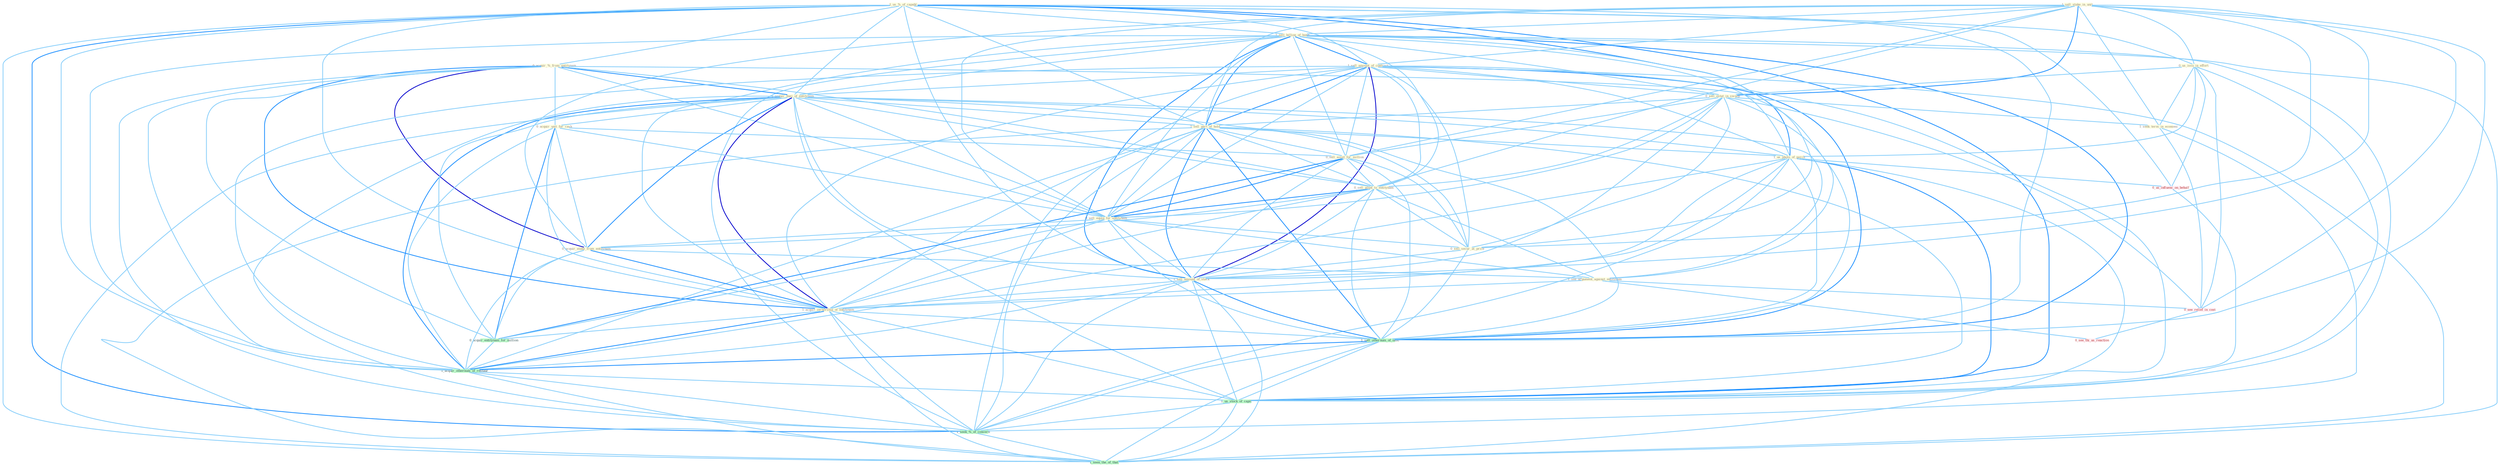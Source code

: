Graph G{ 
    node
    [shape=polygon,style=filled,width=.5,height=.06,color="#BDFCC9",fixedsize=true,fontsize=4,
    fontcolor="#2f4f4f"];
    {node
    [color="#ffffe0", fontcolor="#8b7d6b"] "1_us_%_of_capabl " "1_sell_stake_in_unit " "1_sell_billion_of_bond " "0_acquir_%_from_entitynam " "1_sell_amount_of_contract " "1_acquir_busi_of_entitynam " "0_acquir_unit_for_cash " "0_us_issu_in_effort " "0_sell_estat_in_swoop " "1_sell_part_of_hold " "0_sell_asset_for_million " "0_sell_plant_to_entitynam " "1_seek_term_in_economi " "1_us_photo_of_porch " "0_sell_equip_for_entitynam " "0_sell_secur_at_price " "1_sell_amount_of_stock " "0_acquir_stake_from_entitynam " "1_see_argument_against_entitynam " "1_acquir_ownership_of_entitynam "}
{node [color="#fff0f5", fontcolor="#b22222"] "0_us_influenc_on_behalf " "0_see_relief_in_cost " "0_see_thi_as_reaction "}
edge [color="#B0E2FF"];

	"1_us_%_of_capabl " -- "1_sell_billion_of_bond " [w="1", color="#87cefa" ];
	"1_us_%_of_capabl " -- "0_acquir_%_from_entitynam " [w="1", color="#87cefa" ];
	"1_us_%_of_capabl " -- "1_sell_amount_of_contract " [w="1", color="#87cefa" ];
	"1_us_%_of_capabl " -- "1_acquir_busi_of_entitynam " [w="1", color="#87cefa" ];
	"1_us_%_of_capabl " -- "0_us_issu_in_effort " [w="1", color="#87cefa" ];
	"1_us_%_of_capabl " -- "1_sell_part_of_hold " [w="1", color="#87cefa" ];
	"1_us_%_of_capabl " -- "1_us_photo_of_porch " [w="2", color="#1e90ff" , len=0.8];
	"1_us_%_of_capabl " -- "1_sell_amount_of_stock " [w="1", color="#87cefa" ];
	"1_us_%_of_capabl " -- "1_acquir_ownership_of_entitynam " [w="1", color="#87cefa" ];
	"1_us_%_of_capabl " -- "1_sell_othernum_of_offic " [w="1", color="#87cefa" ];
	"1_us_%_of_capabl " -- "0_us_influenc_on_behalf " [w="1", color="#87cefa" ];
	"1_us_%_of_capabl " -- "1_acquir_othernum_of_restaur " [w="1", color="#87cefa" ];
	"1_us_%_of_capabl " -- "1_us_stock_of_capit " [w="2", color="#1e90ff" , len=0.8];
	"1_us_%_of_capabl " -- "1_seek_%_of_concern " [w="2", color="#1e90ff" , len=0.8];
	"1_us_%_of_capabl " -- "1_seen_the_of_that " [w="1", color="#87cefa" ];
	"1_sell_stake_in_unit " -- "1_sell_billion_of_bond " [w="1", color="#87cefa" ];
	"1_sell_stake_in_unit " -- "1_sell_amount_of_contract " [w="1", color="#87cefa" ];
	"1_sell_stake_in_unit " -- "0_us_issu_in_effort " [w="1", color="#87cefa" ];
	"1_sell_stake_in_unit " -- "0_sell_estat_in_swoop " [w="2", color="#1e90ff" , len=0.8];
	"1_sell_stake_in_unit " -- "1_sell_part_of_hold " [w="1", color="#87cefa" ];
	"1_sell_stake_in_unit " -- "0_sell_asset_for_million " [w="1", color="#87cefa" ];
	"1_sell_stake_in_unit " -- "0_sell_plant_to_entitynam " [w="1", color="#87cefa" ];
	"1_sell_stake_in_unit " -- "1_seek_term_in_economi " [w="1", color="#87cefa" ];
	"1_sell_stake_in_unit " -- "0_sell_equip_for_entitynam " [w="1", color="#87cefa" ];
	"1_sell_stake_in_unit " -- "0_sell_secur_at_price " [w="1", color="#87cefa" ];
	"1_sell_stake_in_unit " -- "1_sell_amount_of_stock " [w="1", color="#87cefa" ];
	"1_sell_stake_in_unit " -- "0_acquir_stake_from_entitynam " [w="1", color="#87cefa" ];
	"1_sell_stake_in_unit " -- "1_sell_othernum_of_offic " [w="1", color="#87cefa" ];
	"1_sell_stake_in_unit " -- "0_see_relief_in_cost " [w="1", color="#87cefa" ];
	"1_sell_billion_of_bond " -- "1_sell_amount_of_contract " [w="2", color="#1e90ff" , len=0.8];
	"1_sell_billion_of_bond " -- "1_acquir_busi_of_entitynam " [w="1", color="#87cefa" ];
	"1_sell_billion_of_bond " -- "0_sell_estat_in_swoop " [w="1", color="#87cefa" ];
	"1_sell_billion_of_bond " -- "1_sell_part_of_hold " [w="2", color="#1e90ff" , len=0.8];
	"1_sell_billion_of_bond " -- "0_sell_asset_for_million " [w="1", color="#87cefa" ];
	"1_sell_billion_of_bond " -- "0_sell_plant_to_entitynam " [w="1", color="#87cefa" ];
	"1_sell_billion_of_bond " -- "1_us_photo_of_porch " [w="1", color="#87cefa" ];
	"1_sell_billion_of_bond " -- "0_sell_equip_for_entitynam " [w="1", color="#87cefa" ];
	"1_sell_billion_of_bond " -- "0_sell_secur_at_price " [w="1", color="#87cefa" ];
	"1_sell_billion_of_bond " -- "1_sell_amount_of_stock " [w="2", color="#1e90ff" , len=0.8];
	"1_sell_billion_of_bond " -- "1_acquir_ownership_of_entitynam " [w="1", color="#87cefa" ];
	"1_sell_billion_of_bond " -- "1_sell_othernum_of_offic " [w="2", color="#1e90ff" , len=0.8];
	"1_sell_billion_of_bond " -- "1_acquir_othernum_of_restaur " [w="1", color="#87cefa" ];
	"1_sell_billion_of_bond " -- "1_us_stock_of_capit " [w="1", color="#87cefa" ];
	"1_sell_billion_of_bond " -- "1_seek_%_of_concern " [w="1", color="#87cefa" ];
	"1_sell_billion_of_bond " -- "1_seen_the_of_that " [w="1", color="#87cefa" ];
	"0_acquir_%_from_entitynam " -- "1_acquir_busi_of_entitynam " [w="2", color="#1e90ff" , len=0.8];
	"0_acquir_%_from_entitynam " -- "0_acquir_unit_for_cash " [w="1", color="#87cefa" ];
	"0_acquir_%_from_entitynam " -- "0_sell_plant_to_entitynam " [w="1", color="#87cefa" ];
	"0_acquir_%_from_entitynam " -- "0_sell_equip_for_entitynam " [w="1", color="#87cefa" ];
	"0_acquir_%_from_entitynam " -- "0_acquir_stake_from_entitynam " [w="3", color="#0000cd" , len=0.6];
	"0_acquir_%_from_entitynam " -- "1_see_argument_against_entitynam " [w="1", color="#87cefa" ];
	"0_acquir_%_from_entitynam " -- "1_acquir_ownership_of_entitynam " [w="2", color="#1e90ff" , len=0.8];
	"0_acquir_%_from_entitynam " -- "0_acquir_entitynam_for_million " [w="1", color="#87cefa" ];
	"0_acquir_%_from_entitynam " -- "1_acquir_othernum_of_restaur " [w="1", color="#87cefa" ];
	"0_acquir_%_from_entitynam " -- "1_seek_%_of_concern " [w="1", color="#87cefa" ];
	"1_sell_amount_of_contract " -- "1_acquir_busi_of_entitynam " [w="1", color="#87cefa" ];
	"1_sell_amount_of_contract " -- "0_sell_estat_in_swoop " [w="1", color="#87cefa" ];
	"1_sell_amount_of_contract " -- "1_sell_part_of_hold " [w="2", color="#1e90ff" , len=0.8];
	"1_sell_amount_of_contract " -- "0_sell_asset_for_million " [w="1", color="#87cefa" ];
	"1_sell_amount_of_contract " -- "0_sell_plant_to_entitynam " [w="1", color="#87cefa" ];
	"1_sell_amount_of_contract " -- "1_us_photo_of_porch " [w="1", color="#87cefa" ];
	"1_sell_amount_of_contract " -- "0_sell_equip_for_entitynam " [w="1", color="#87cefa" ];
	"1_sell_amount_of_contract " -- "0_sell_secur_at_price " [w="1", color="#87cefa" ];
	"1_sell_amount_of_contract " -- "1_sell_amount_of_stock " [w="3", color="#0000cd" , len=0.6];
	"1_sell_amount_of_contract " -- "1_acquir_ownership_of_entitynam " [w="1", color="#87cefa" ];
	"1_sell_amount_of_contract " -- "1_sell_othernum_of_offic " [w="2", color="#1e90ff" , len=0.8];
	"1_sell_amount_of_contract " -- "1_acquir_othernum_of_restaur " [w="1", color="#87cefa" ];
	"1_sell_amount_of_contract " -- "1_us_stock_of_capit " [w="1", color="#87cefa" ];
	"1_sell_amount_of_contract " -- "1_seek_%_of_concern " [w="1", color="#87cefa" ];
	"1_sell_amount_of_contract " -- "1_seen_the_of_that " [w="1", color="#87cefa" ];
	"1_acquir_busi_of_entitynam " -- "0_acquir_unit_for_cash " [w="1", color="#87cefa" ];
	"1_acquir_busi_of_entitynam " -- "1_sell_part_of_hold " [w="1", color="#87cefa" ];
	"1_acquir_busi_of_entitynam " -- "0_sell_plant_to_entitynam " [w="1", color="#87cefa" ];
	"1_acquir_busi_of_entitynam " -- "1_us_photo_of_porch " [w="1", color="#87cefa" ];
	"1_acquir_busi_of_entitynam " -- "0_sell_equip_for_entitynam " [w="1", color="#87cefa" ];
	"1_acquir_busi_of_entitynam " -- "1_sell_amount_of_stock " [w="1", color="#87cefa" ];
	"1_acquir_busi_of_entitynam " -- "0_acquir_stake_from_entitynam " [w="2", color="#1e90ff" , len=0.8];
	"1_acquir_busi_of_entitynam " -- "1_see_argument_against_entitynam " [w="1", color="#87cefa" ];
	"1_acquir_busi_of_entitynam " -- "1_acquir_ownership_of_entitynam " [w="3", color="#0000cd" , len=0.6];
	"1_acquir_busi_of_entitynam " -- "0_acquir_entitynam_for_million " [w="1", color="#87cefa" ];
	"1_acquir_busi_of_entitynam " -- "1_sell_othernum_of_offic " [w="1", color="#87cefa" ];
	"1_acquir_busi_of_entitynam " -- "1_acquir_othernum_of_restaur " [w="2", color="#1e90ff" , len=0.8];
	"1_acquir_busi_of_entitynam " -- "1_us_stock_of_capit " [w="1", color="#87cefa" ];
	"1_acquir_busi_of_entitynam " -- "1_seek_%_of_concern " [w="1", color="#87cefa" ];
	"1_acquir_busi_of_entitynam " -- "1_seen_the_of_that " [w="1", color="#87cefa" ];
	"0_acquir_unit_for_cash " -- "0_sell_asset_for_million " [w="1", color="#87cefa" ];
	"0_acquir_unit_for_cash " -- "0_sell_equip_for_entitynam " [w="1", color="#87cefa" ];
	"0_acquir_unit_for_cash " -- "0_acquir_stake_from_entitynam " [w="1", color="#87cefa" ];
	"0_acquir_unit_for_cash " -- "1_acquir_ownership_of_entitynam " [w="1", color="#87cefa" ];
	"0_acquir_unit_for_cash " -- "0_acquir_entitynam_for_million " [w="2", color="#1e90ff" , len=0.8];
	"0_acquir_unit_for_cash " -- "1_acquir_othernum_of_restaur " [w="1", color="#87cefa" ];
	"0_us_issu_in_effort " -- "0_sell_estat_in_swoop " [w="1", color="#87cefa" ];
	"0_us_issu_in_effort " -- "1_seek_term_in_economi " [w="1", color="#87cefa" ];
	"0_us_issu_in_effort " -- "1_us_photo_of_porch " [w="1", color="#87cefa" ];
	"0_us_issu_in_effort " -- "0_us_influenc_on_behalf " [w="1", color="#87cefa" ];
	"0_us_issu_in_effort " -- "0_see_relief_in_cost " [w="1", color="#87cefa" ];
	"0_us_issu_in_effort " -- "1_us_stock_of_capit " [w="1", color="#87cefa" ];
	"0_sell_estat_in_swoop " -- "1_sell_part_of_hold " [w="1", color="#87cefa" ];
	"0_sell_estat_in_swoop " -- "0_sell_asset_for_million " [w="1", color="#87cefa" ];
	"0_sell_estat_in_swoop " -- "0_sell_plant_to_entitynam " [w="1", color="#87cefa" ];
	"0_sell_estat_in_swoop " -- "1_seek_term_in_economi " [w="1", color="#87cefa" ];
	"0_sell_estat_in_swoop " -- "0_sell_equip_for_entitynam " [w="1", color="#87cefa" ];
	"0_sell_estat_in_swoop " -- "0_sell_secur_at_price " [w="1", color="#87cefa" ];
	"0_sell_estat_in_swoop " -- "1_sell_amount_of_stock " [w="1", color="#87cefa" ];
	"0_sell_estat_in_swoop " -- "1_sell_othernum_of_offic " [w="1", color="#87cefa" ];
	"0_sell_estat_in_swoop " -- "0_see_relief_in_cost " [w="1", color="#87cefa" ];
	"1_sell_part_of_hold " -- "0_sell_asset_for_million " [w="1", color="#87cefa" ];
	"1_sell_part_of_hold " -- "0_sell_plant_to_entitynam " [w="1", color="#87cefa" ];
	"1_sell_part_of_hold " -- "1_us_photo_of_porch " [w="1", color="#87cefa" ];
	"1_sell_part_of_hold " -- "0_sell_equip_for_entitynam " [w="1", color="#87cefa" ];
	"1_sell_part_of_hold " -- "0_sell_secur_at_price " [w="1", color="#87cefa" ];
	"1_sell_part_of_hold " -- "1_sell_amount_of_stock " [w="2", color="#1e90ff" , len=0.8];
	"1_sell_part_of_hold " -- "1_acquir_ownership_of_entitynam " [w="1", color="#87cefa" ];
	"1_sell_part_of_hold " -- "1_sell_othernum_of_offic " [w="2", color="#1e90ff" , len=0.8];
	"1_sell_part_of_hold " -- "1_acquir_othernum_of_restaur " [w="1", color="#87cefa" ];
	"1_sell_part_of_hold " -- "1_us_stock_of_capit " [w="1", color="#87cefa" ];
	"1_sell_part_of_hold " -- "1_seek_%_of_concern " [w="1", color="#87cefa" ];
	"1_sell_part_of_hold " -- "1_seen_the_of_that " [w="1", color="#87cefa" ];
	"0_sell_asset_for_million " -- "0_sell_plant_to_entitynam " [w="1", color="#87cefa" ];
	"0_sell_asset_for_million " -- "0_sell_equip_for_entitynam " [w="2", color="#1e90ff" , len=0.8];
	"0_sell_asset_for_million " -- "0_sell_secur_at_price " [w="1", color="#87cefa" ];
	"0_sell_asset_for_million " -- "1_sell_amount_of_stock " [w="1", color="#87cefa" ];
	"0_sell_asset_for_million " -- "0_acquir_entitynam_for_million " [w="2", color="#1e90ff" , len=0.8];
	"0_sell_asset_for_million " -- "1_sell_othernum_of_offic " [w="1", color="#87cefa" ];
	"0_sell_plant_to_entitynam " -- "0_sell_equip_for_entitynam " [w="2", color="#1e90ff" , len=0.8];
	"0_sell_plant_to_entitynam " -- "0_sell_secur_at_price " [w="1", color="#87cefa" ];
	"0_sell_plant_to_entitynam " -- "1_sell_amount_of_stock " [w="1", color="#87cefa" ];
	"0_sell_plant_to_entitynam " -- "0_acquir_stake_from_entitynam " [w="1", color="#87cefa" ];
	"0_sell_plant_to_entitynam " -- "1_see_argument_against_entitynam " [w="1", color="#87cefa" ];
	"0_sell_plant_to_entitynam " -- "1_acquir_ownership_of_entitynam " [w="1", color="#87cefa" ];
	"0_sell_plant_to_entitynam " -- "1_sell_othernum_of_offic " [w="1", color="#87cefa" ];
	"1_seek_term_in_economi " -- "0_see_relief_in_cost " [w="1", color="#87cefa" ];
	"1_seek_term_in_economi " -- "1_seek_%_of_concern " [w="1", color="#87cefa" ];
	"1_us_photo_of_porch " -- "1_sell_amount_of_stock " [w="1", color="#87cefa" ];
	"1_us_photo_of_porch " -- "1_acquir_ownership_of_entitynam " [w="1", color="#87cefa" ];
	"1_us_photo_of_porch " -- "1_sell_othernum_of_offic " [w="1", color="#87cefa" ];
	"1_us_photo_of_porch " -- "0_us_influenc_on_behalf " [w="1", color="#87cefa" ];
	"1_us_photo_of_porch " -- "1_acquir_othernum_of_restaur " [w="1", color="#87cefa" ];
	"1_us_photo_of_porch " -- "1_us_stock_of_capit " [w="2", color="#1e90ff" , len=0.8];
	"1_us_photo_of_porch " -- "1_seek_%_of_concern " [w="1", color="#87cefa" ];
	"1_us_photo_of_porch " -- "1_seen_the_of_that " [w="1", color="#87cefa" ];
	"0_sell_equip_for_entitynam " -- "0_sell_secur_at_price " [w="1", color="#87cefa" ];
	"0_sell_equip_for_entitynam " -- "1_sell_amount_of_stock " [w="1", color="#87cefa" ];
	"0_sell_equip_for_entitynam " -- "0_acquir_stake_from_entitynam " [w="1", color="#87cefa" ];
	"0_sell_equip_for_entitynam " -- "1_see_argument_against_entitynam " [w="1", color="#87cefa" ];
	"0_sell_equip_for_entitynam " -- "1_acquir_ownership_of_entitynam " [w="1", color="#87cefa" ];
	"0_sell_equip_for_entitynam " -- "0_acquir_entitynam_for_million " [w="1", color="#87cefa" ];
	"0_sell_equip_for_entitynam " -- "1_sell_othernum_of_offic " [w="1", color="#87cefa" ];
	"0_sell_secur_at_price " -- "1_sell_amount_of_stock " [w="1", color="#87cefa" ];
	"0_sell_secur_at_price " -- "1_sell_othernum_of_offic " [w="1", color="#87cefa" ];
	"1_sell_amount_of_stock " -- "1_acquir_ownership_of_entitynam " [w="1", color="#87cefa" ];
	"1_sell_amount_of_stock " -- "1_sell_othernum_of_offic " [w="2", color="#1e90ff" , len=0.8];
	"1_sell_amount_of_stock " -- "1_acquir_othernum_of_restaur " [w="1", color="#87cefa" ];
	"1_sell_amount_of_stock " -- "1_us_stock_of_capit " [w="1", color="#87cefa" ];
	"1_sell_amount_of_stock " -- "1_seek_%_of_concern " [w="1", color="#87cefa" ];
	"1_sell_amount_of_stock " -- "1_seen_the_of_that " [w="1", color="#87cefa" ];
	"0_acquir_stake_from_entitynam " -- "1_see_argument_against_entitynam " [w="1", color="#87cefa" ];
	"0_acquir_stake_from_entitynam " -- "1_acquir_ownership_of_entitynam " [w="2", color="#1e90ff" , len=0.8];
	"0_acquir_stake_from_entitynam " -- "0_acquir_entitynam_for_million " [w="1", color="#87cefa" ];
	"0_acquir_stake_from_entitynam " -- "1_acquir_othernum_of_restaur " [w="1", color="#87cefa" ];
	"1_see_argument_against_entitynam " -- "1_acquir_ownership_of_entitynam " [w="1", color="#87cefa" ];
	"1_see_argument_against_entitynam " -- "0_see_relief_in_cost " [w="1", color="#87cefa" ];
	"1_see_argument_against_entitynam " -- "0_see_thi_as_reaction " [w="1", color="#87cefa" ];
	"1_acquir_ownership_of_entitynam " -- "0_acquir_entitynam_for_million " [w="1", color="#87cefa" ];
	"1_acquir_ownership_of_entitynam " -- "1_sell_othernum_of_offic " [w="1", color="#87cefa" ];
	"1_acquir_ownership_of_entitynam " -- "1_acquir_othernum_of_restaur " [w="2", color="#1e90ff" , len=0.8];
	"1_acquir_ownership_of_entitynam " -- "1_us_stock_of_capit " [w="1", color="#87cefa" ];
	"1_acquir_ownership_of_entitynam " -- "1_seek_%_of_concern " [w="1", color="#87cefa" ];
	"1_acquir_ownership_of_entitynam " -- "1_seen_the_of_that " [w="1", color="#87cefa" ];
	"0_acquir_entitynam_for_million " -- "1_acquir_othernum_of_restaur " [w="1", color="#87cefa" ];
	"1_sell_othernum_of_offic " -- "1_acquir_othernum_of_restaur " [w="2", color="#1e90ff" , len=0.8];
	"1_sell_othernum_of_offic " -- "1_us_stock_of_capit " [w="1", color="#87cefa" ];
	"1_sell_othernum_of_offic " -- "1_seek_%_of_concern " [w="1", color="#87cefa" ];
	"1_sell_othernum_of_offic " -- "1_seen_the_of_that " [w="1", color="#87cefa" ];
	"0_us_influenc_on_behalf " -- "1_us_stock_of_capit " [w="1", color="#87cefa" ];
	"0_see_relief_in_cost " -- "0_see_thi_as_reaction " [w="1", color="#87cefa" ];
	"1_acquir_othernum_of_restaur " -- "1_us_stock_of_capit " [w="1", color="#87cefa" ];
	"1_acquir_othernum_of_restaur " -- "1_seek_%_of_concern " [w="1", color="#87cefa" ];
	"1_acquir_othernum_of_restaur " -- "1_seen_the_of_that " [w="1", color="#87cefa" ];
	"1_us_stock_of_capit " -- "1_seek_%_of_concern " [w="1", color="#87cefa" ];
	"1_us_stock_of_capit " -- "1_seen_the_of_that " [w="1", color="#87cefa" ];
	"1_seek_%_of_concern " -- "1_seen_the_of_that " [w="1", color="#87cefa" ];
}